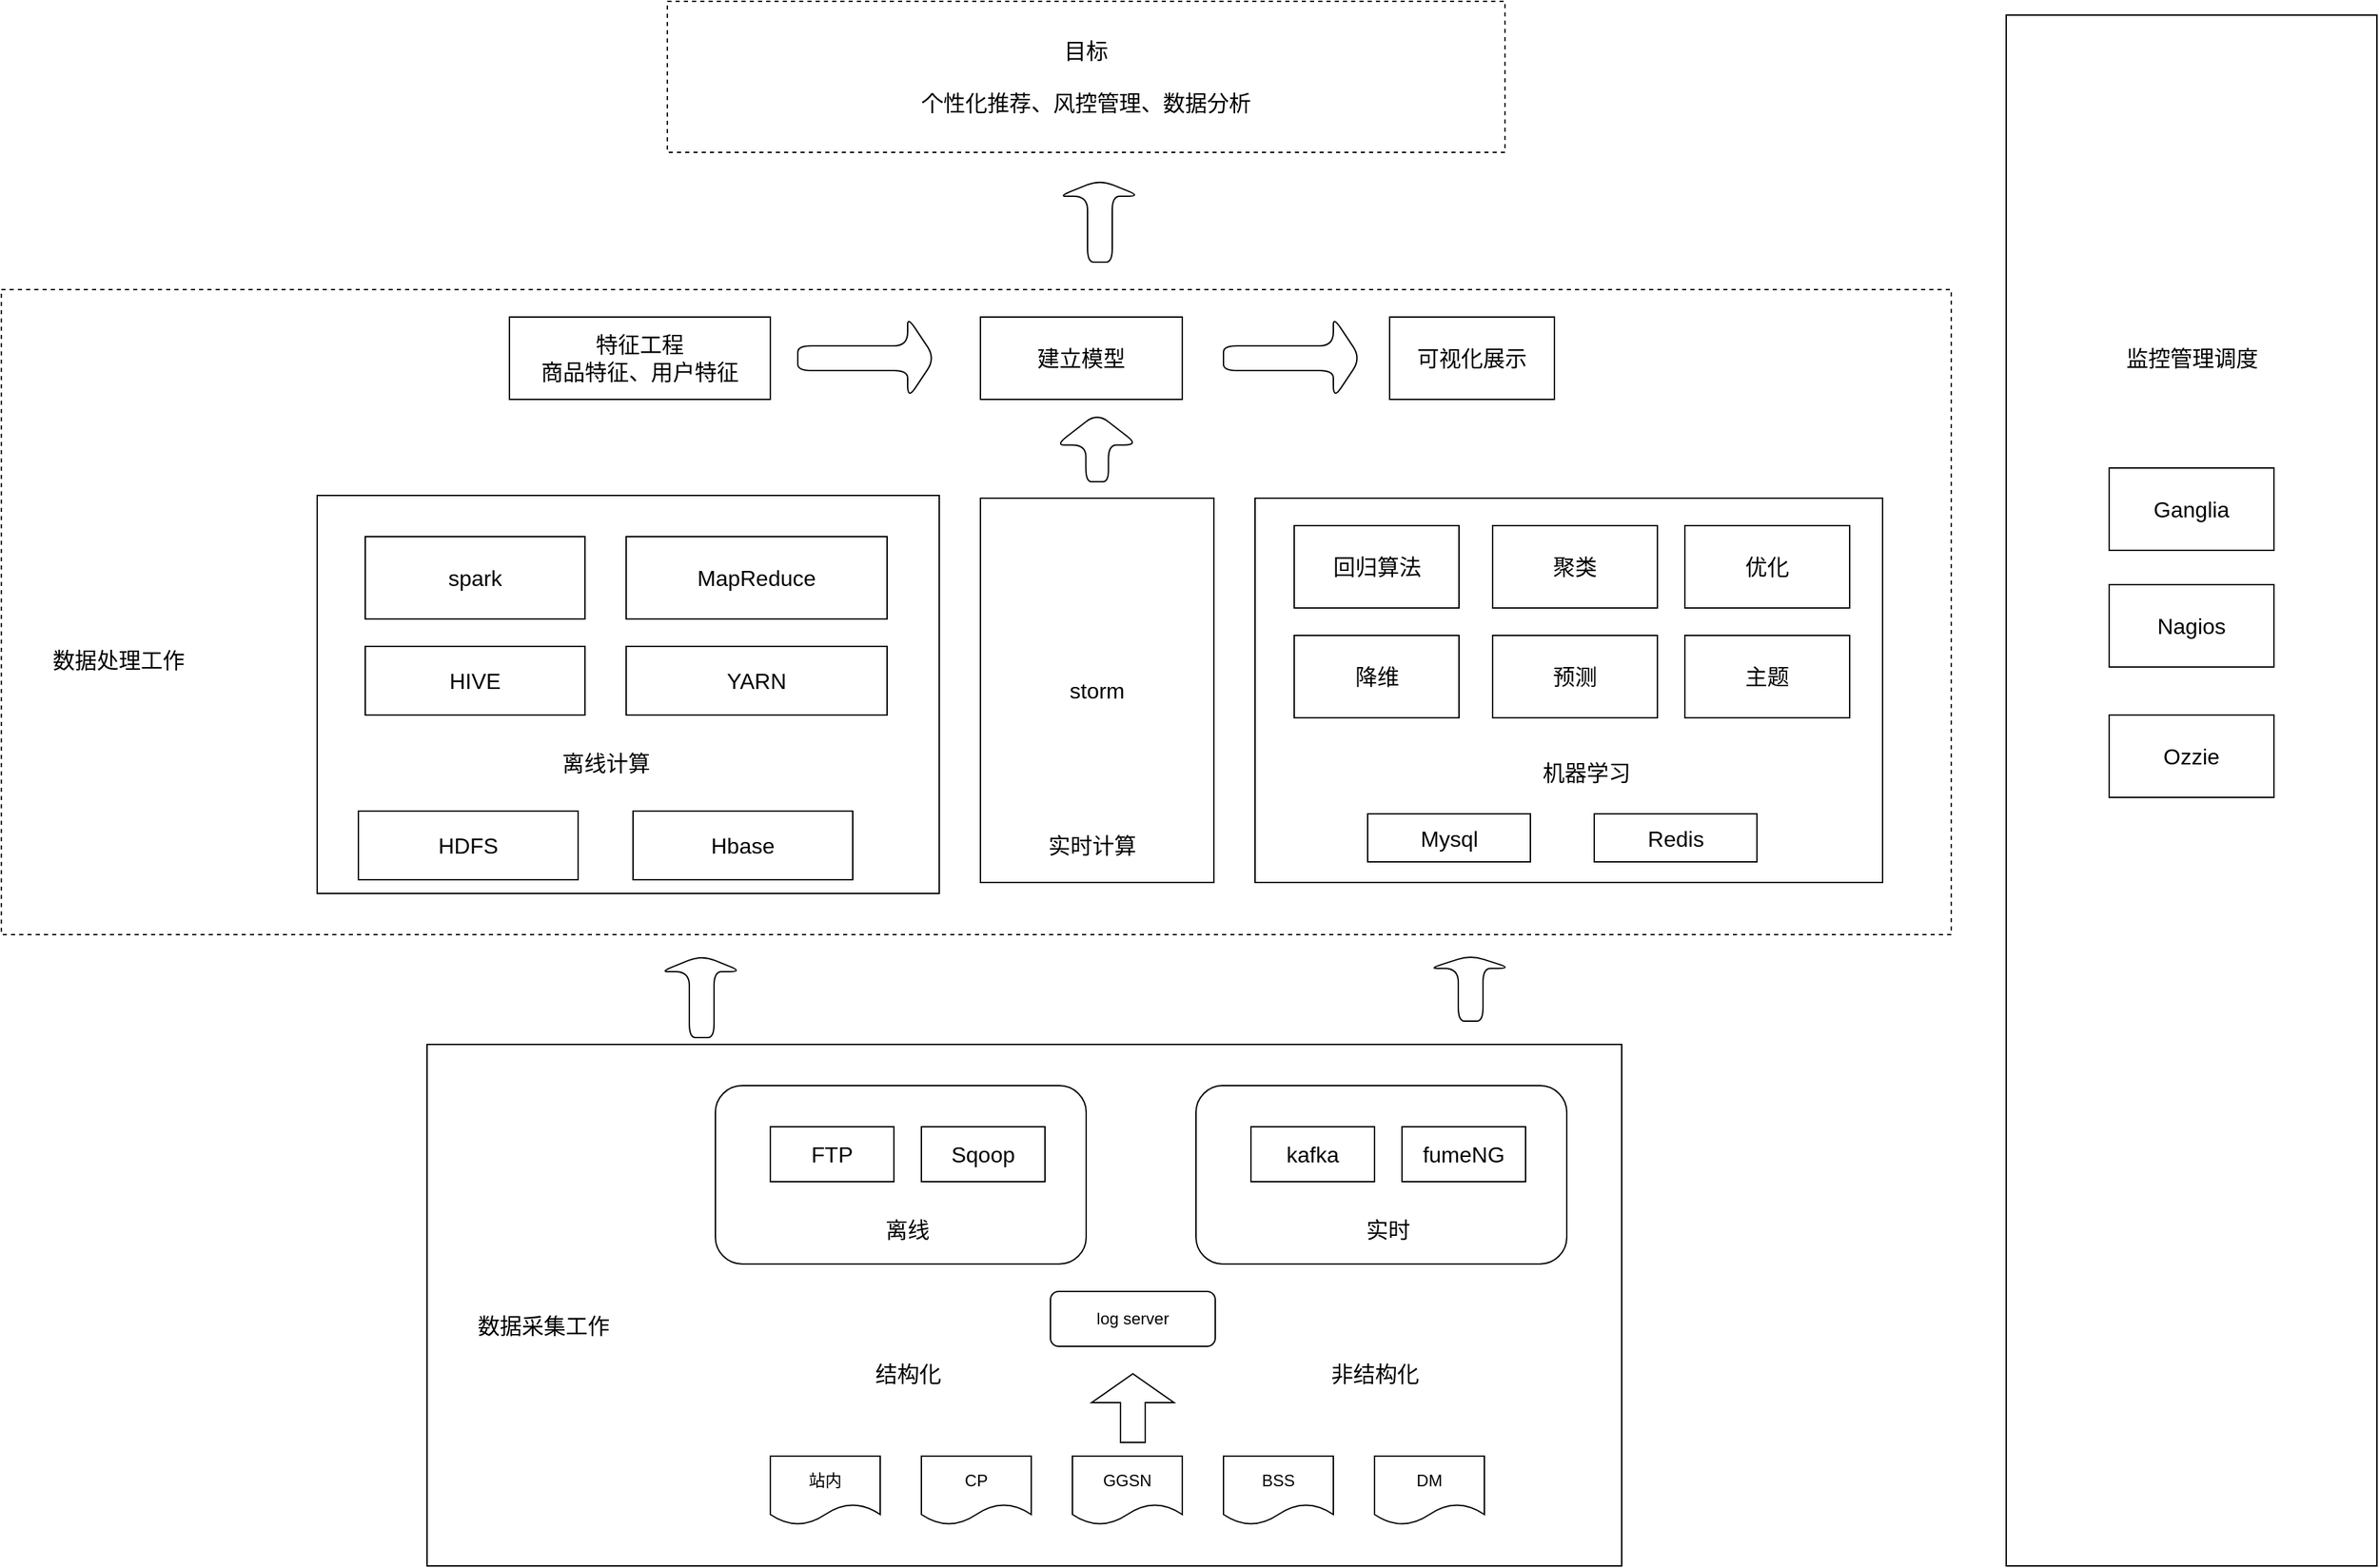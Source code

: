 <mxfile version="17.1.1" type="github">
  <diagram id="KqEYVPdsWdsclp5MRj3k" name="第 1 页">
    <mxGraphModel dx="4062" dy="2854" grid="1" gridSize="10" guides="1" tooltips="1" connect="1" arrows="1" fold="1" page="1" pageScale="1" pageWidth="827" pageHeight="1169" math="0" shadow="0">
      <root>
        <mxCell id="0" />
        <mxCell id="1" parent="0" />
        <mxCell id="GEF4EvdqMnj1jgNO7Rqi-24" value="" style="rounded=0;whiteSpace=wrap;html=1;fontSize=16;" vertex="1" parent="1">
          <mxGeometry x="-410" y="-260" width="870" height="380" as="geometry" />
        </mxCell>
        <mxCell id="GEF4EvdqMnj1jgNO7Rqi-3" value="&lt;font style=&quot;vertical-align: inherit&quot;&gt;&lt;font style=&quot;vertical-align: inherit&quot;&gt;&lt;font style=&quot;vertical-align: inherit&quot;&gt;&lt;font style=&quot;vertical-align: inherit&quot;&gt;站内&lt;/font&gt;&lt;/font&gt;&lt;/font&gt;&lt;/font&gt;" style="shape=document;whiteSpace=wrap;html=1;boundedLbl=1;" vertex="1" parent="1">
          <mxGeometry x="-160" y="40" width="80" height="50" as="geometry" />
        </mxCell>
        <mxCell id="GEF4EvdqMnj1jgNO7Rqi-4" value="&lt;font style=&quot;vertical-align: inherit&quot;&gt;&lt;font style=&quot;vertical-align: inherit&quot;&gt;&lt;font style=&quot;vertical-align: inherit&quot;&gt;&lt;font style=&quot;vertical-align: inherit&quot;&gt;&lt;font style=&quot;vertical-align: inherit&quot;&gt;&lt;font style=&quot;vertical-align: inherit&quot;&gt;CP&lt;/font&gt;&lt;/font&gt;&lt;/font&gt;&lt;/font&gt;&lt;/font&gt;&lt;/font&gt;" style="shape=document;whiteSpace=wrap;html=1;boundedLbl=1;" vertex="1" parent="1">
          <mxGeometry x="-50" y="40" width="80" height="50" as="geometry" />
        </mxCell>
        <mxCell id="GEF4EvdqMnj1jgNO7Rqi-5" value="&lt;font style=&quot;vertical-align: inherit&quot;&gt;&lt;font style=&quot;vertical-align: inherit&quot;&gt;GGSN&lt;/font&gt;&lt;/font&gt;" style="shape=document;whiteSpace=wrap;html=1;boundedLbl=1;" vertex="1" parent="1">
          <mxGeometry x="60" y="40" width="80" height="50" as="geometry" />
        </mxCell>
        <mxCell id="GEF4EvdqMnj1jgNO7Rqi-6" value="&lt;font style=&quot;vertical-align: inherit&quot;&gt;&lt;font style=&quot;vertical-align: inherit&quot;&gt;&lt;font style=&quot;vertical-align: inherit&quot;&gt;&lt;font style=&quot;vertical-align: inherit&quot;&gt;BSS&lt;/font&gt;&lt;/font&gt;&lt;/font&gt;&lt;/font&gt;" style="shape=document;whiteSpace=wrap;html=1;boundedLbl=1;" vertex="1" parent="1">
          <mxGeometry x="170" y="40" width="80" height="50" as="geometry" />
        </mxCell>
        <mxCell id="GEF4EvdqMnj1jgNO7Rqi-7" value="&lt;font style=&quot;vertical-align: inherit&quot;&gt;&lt;font style=&quot;vertical-align: inherit&quot;&gt;&lt;font style=&quot;vertical-align: inherit&quot;&gt;&lt;font style=&quot;vertical-align: inherit&quot;&gt;&lt;font style=&quot;vertical-align: inherit&quot;&gt;&lt;font style=&quot;vertical-align: inherit&quot;&gt;DM&lt;/font&gt;&lt;/font&gt;&lt;/font&gt;&lt;/font&gt;&lt;/font&gt;&lt;/font&gt;" style="shape=document;whiteSpace=wrap;html=1;boundedLbl=1;" vertex="1" parent="1">
          <mxGeometry x="280" y="40" width="80" height="50" as="geometry" />
        </mxCell>
        <mxCell id="GEF4EvdqMnj1jgNO7Rqi-8" value="log server" style="rounded=1;whiteSpace=wrap;html=1;" vertex="1" parent="1">
          <mxGeometry x="44" y="-80" width="120" height="40" as="geometry" />
        </mxCell>
        <mxCell id="GEF4EvdqMnj1jgNO7Rqi-9" value="" style="shape=singleArrow;direction=north;whiteSpace=wrap;html=1;arrowWidth=0.3;arrowSize=0.42;" vertex="1" parent="1">
          <mxGeometry x="74" y="-20" width="60" height="50" as="geometry" />
        </mxCell>
        <mxCell id="GEF4EvdqMnj1jgNO7Rqi-10" value="结构化" style="text;html=1;align=center;verticalAlign=middle;resizable=0;points=[];autosize=1;strokeColor=none;fillColor=none;fontSize=16;" vertex="1" parent="1">
          <mxGeometry x="-90" y="-30" width="60" height="20" as="geometry" />
        </mxCell>
        <mxCell id="GEF4EvdqMnj1jgNO7Rqi-11" value="非结构化" style="text;html=1;align=center;verticalAlign=middle;resizable=0;points=[];autosize=1;strokeColor=none;fillColor=none;fontSize=16;" vertex="1" parent="1">
          <mxGeometry x="240" y="-30" width="80" height="20" as="geometry" />
        </mxCell>
        <mxCell id="GEF4EvdqMnj1jgNO7Rqi-16" value="" style="group" vertex="1" connectable="0" parent="1">
          <mxGeometry x="-200" y="-230" width="270" height="130" as="geometry" />
        </mxCell>
        <mxCell id="GEF4EvdqMnj1jgNO7Rqi-15" value="" style="rounded=1;whiteSpace=wrap;html=1;fontSize=16;" vertex="1" parent="GEF4EvdqMnj1jgNO7Rqi-16">
          <mxGeometry width="270" height="130" as="geometry" />
        </mxCell>
        <mxCell id="GEF4EvdqMnj1jgNO7Rqi-12" value="FTP" style="rounded=0;whiteSpace=wrap;html=1;fontSize=16;" vertex="1" parent="GEF4EvdqMnj1jgNO7Rqi-16">
          <mxGeometry x="40" y="30" width="90" height="40" as="geometry" />
        </mxCell>
        <mxCell id="GEF4EvdqMnj1jgNO7Rqi-13" value="Sqoop" style="rounded=0;whiteSpace=wrap;html=1;fontSize=16;" vertex="1" parent="GEF4EvdqMnj1jgNO7Rqi-16">
          <mxGeometry x="150" y="30" width="90" height="40" as="geometry" />
        </mxCell>
        <mxCell id="GEF4EvdqMnj1jgNO7Rqi-14" value="离线" style="text;html=1;strokeColor=none;fillColor=none;align=center;verticalAlign=middle;whiteSpace=wrap;rounded=0;fontSize=16;" vertex="1" parent="GEF4EvdqMnj1jgNO7Rqi-16">
          <mxGeometry x="110" y="90" width="60" height="30" as="geometry" />
        </mxCell>
        <mxCell id="GEF4EvdqMnj1jgNO7Rqi-17" value="" style="group" vertex="1" connectable="0" parent="1">
          <mxGeometry x="150" y="-230" width="271" height="130" as="geometry" />
        </mxCell>
        <mxCell id="GEF4EvdqMnj1jgNO7Rqi-18" value="" style="rounded=1;whiteSpace=wrap;html=1;fontSize=16;" vertex="1" parent="GEF4EvdqMnj1jgNO7Rqi-17">
          <mxGeometry width="270" height="130" as="geometry" />
        </mxCell>
        <mxCell id="GEF4EvdqMnj1jgNO7Rqi-19" value="kafka" style="rounded=0;whiteSpace=wrap;html=1;fontSize=16;" vertex="1" parent="GEF4EvdqMnj1jgNO7Rqi-17">
          <mxGeometry x="40" y="30" width="90" height="40" as="geometry" />
        </mxCell>
        <mxCell id="GEF4EvdqMnj1jgNO7Rqi-20" value="fumeNG" style="rounded=0;whiteSpace=wrap;html=1;fontSize=16;" vertex="1" parent="GEF4EvdqMnj1jgNO7Rqi-17">
          <mxGeometry x="150" y="30" width="90" height="40" as="geometry" />
        </mxCell>
        <mxCell id="GEF4EvdqMnj1jgNO7Rqi-21" value="实时" style="text;html=1;strokeColor=none;fillColor=none;align=center;verticalAlign=middle;whiteSpace=wrap;rounded=0;fontSize=16;" vertex="1" parent="GEF4EvdqMnj1jgNO7Rqi-17">
          <mxGeometry x="110" y="90" width="60" height="30" as="geometry" />
        </mxCell>
        <mxCell id="GEF4EvdqMnj1jgNO7Rqi-25" value="数据采集工作" style="text;html=1;strokeColor=none;fillColor=none;align=center;verticalAlign=middle;whiteSpace=wrap;rounded=0;fontSize=16;" vertex="1" parent="1">
          <mxGeometry x="-390" y="-70" width="130" height="30" as="geometry" />
        </mxCell>
        <mxCell id="GEF4EvdqMnj1jgNO7Rqi-47" value="" style="shape=singleArrow;direction=north;whiteSpace=wrap;html=1;rounded=1;fontSize=16;" vertex="1" parent="1">
          <mxGeometry x="-240" y="-325" width="60" height="60" as="geometry" />
        </mxCell>
        <mxCell id="GEF4EvdqMnj1jgNO7Rqi-60" value="" style="group" vertex="1" connectable="0" parent="1">
          <mxGeometry x="-720" y="-810" width="1420" height="490" as="geometry" />
        </mxCell>
        <mxCell id="GEF4EvdqMnj1jgNO7Rqi-58" value="" style="rounded=0;whiteSpace=wrap;html=1;fontSize=16;dashed=1;" vertex="1" parent="GEF4EvdqMnj1jgNO7Rqi-60">
          <mxGeometry width="1420" height="470" as="geometry" />
        </mxCell>
        <mxCell id="GEF4EvdqMnj1jgNO7Rqi-48" value="" style="group" vertex="1" connectable="0" parent="GEF4EvdqMnj1jgNO7Rqi-60">
          <mxGeometry x="230" y="150" width="453" height="290" as="geometry" />
        </mxCell>
        <mxCell id="GEF4EvdqMnj1jgNO7Rqi-26" value="" style="rounded=0;whiteSpace=wrap;html=1;fontSize=16;" vertex="1" parent="GEF4EvdqMnj1jgNO7Rqi-48">
          <mxGeometry width="453" height="290" as="geometry" />
        </mxCell>
        <mxCell id="GEF4EvdqMnj1jgNO7Rqi-31" value="离线计算" style="text;html=1;align=center;verticalAlign=middle;resizable=0;points=[];autosize=1;strokeColor=none;fillColor=none;fontSize=16;" vertex="1" parent="GEF4EvdqMnj1jgNO7Rqi-48">
          <mxGeometry x="170" y="185" width="80" height="20" as="geometry" />
        </mxCell>
        <mxCell id="GEF4EvdqMnj1jgNO7Rqi-32" value="HDFS" style="rounded=0;whiteSpace=wrap;html=1;fontSize=16;" vertex="1" parent="GEF4EvdqMnj1jgNO7Rqi-48">
          <mxGeometry x="30" y="230" width="160" height="50" as="geometry" />
        </mxCell>
        <mxCell id="GEF4EvdqMnj1jgNO7Rqi-33" value="spark" style="rounded=0;whiteSpace=wrap;html=1;fontSize=16;" vertex="1" parent="GEF4EvdqMnj1jgNO7Rqi-48">
          <mxGeometry x="35" y="30" width="160" height="60" as="geometry" />
        </mxCell>
        <mxCell id="GEF4EvdqMnj1jgNO7Rqi-34" value="&lt;div&gt;MapReduce&lt;/div&gt;" style="rounded=0;whiteSpace=wrap;html=1;fontSize=16;" vertex="1" parent="GEF4EvdqMnj1jgNO7Rqi-48">
          <mxGeometry x="225" y="30" width="190" height="60" as="geometry" />
        </mxCell>
        <mxCell id="GEF4EvdqMnj1jgNO7Rqi-35" value="&lt;div&gt;YARN&lt;/div&gt;" style="rounded=0;whiteSpace=wrap;html=1;fontSize=16;" vertex="1" parent="GEF4EvdqMnj1jgNO7Rqi-48">
          <mxGeometry x="225" y="110" width="190" height="50" as="geometry" />
        </mxCell>
        <mxCell id="GEF4EvdqMnj1jgNO7Rqi-43" value="HIVE" style="rounded=0;whiteSpace=wrap;html=1;fontSize=16;" vertex="1" parent="GEF4EvdqMnj1jgNO7Rqi-48">
          <mxGeometry x="35" y="110" width="160" height="50" as="geometry" />
        </mxCell>
        <mxCell id="GEF4EvdqMnj1jgNO7Rqi-44" value="Hbase" style="rounded=0;whiteSpace=wrap;html=1;fontSize=16;" vertex="1" parent="GEF4EvdqMnj1jgNO7Rqi-48">
          <mxGeometry x="230" y="230" width="160" height="50" as="geometry" />
        </mxCell>
        <mxCell id="GEF4EvdqMnj1jgNO7Rqi-49" value="" style="group" vertex="1" connectable="0" parent="GEF4EvdqMnj1jgNO7Rqi-60">
          <mxGeometry x="913" y="152" width="457" height="338" as="geometry" />
        </mxCell>
        <mxCell id="GEF4EvdqMnj1jgNO7Rqi-28" value="" style="rounded=0;whiteSpace=wrap;html=1;fontSize=16;" vertex="1" parent="GEF4EvdqMnj1jgNO7Rqi-49">
          <mxGeometry width="457" height="280" as="geometry" />
        </mxCell>
        <mxCell id="GEF4EvdqMnj1jgNO7Rqi-30" value="机器学习" style="text;html=1;align=center;verticalAlign=middle;resizable=0;points=[];autosize=1;strokeColor=none;fillColor=none;fontSize=16;" vertex="1" parent="GEF4EvdqMnj1jgNO7Rqi-49">
          <mxGeometry x="201" y="190" width="80" height="20" as="geometry" />
        </mxCell>
        <mxCell id="GEF4EvdqMnj1jgNO7Rqi-36" value="回归算法" style="rounded=0;whiteSpace=wrap;html=1;fontSize=16;" vertex="1" parent="GEF4EvdqMnj1jgNO7Rqi-49">
          <mxGeometry x="28.5" y="20" width="120" height="60" as="geometry" />
        </mxCell>
        <mxCell id="GEF4EvdqMnj1jgNO7Rqi-37" value="聚类" style="rounded=0;whiteSpace=wrap;html=1;fontSize=16;" vertex="1" parent="GEF4EvdqMnj1jgNO7Rqi-49">
          <mxGeometry x="173" y="20" width="120" height="60" as="geometry" />
        </mxCell>
        <mxCell id="GEF4EvdqMnj1jgNO7Rqi-38" value="降维" style="rounded=0;whiteSpace=wrap;html=1;fontSize=16;" vertex="1" parent="GEF4EvdqMnj1jgNO7Rqi-49">
          <mxGeometry x="28.5" y="100" width="120" height="60" as="geometry" />
        </mxCell>
        <mxCell id="GEF4EvdqMnj1jgNO7Rqi-39" value="预测" style="rounded=0;whiteSpace=wrap;html=1;fontSize=16;" vertex="1" parent="GEF4EvdqMnj1jgNO7Rqi-49">
          <mxGeometry x="173" y="100" width="120" height="60" as="geometry" />
        </mxCell>
        <mxCell id="GEF4EvdqMnj1jgNO7Rqi-40" value="优化" style="rounded=0;whiteSpace=wrap;html=1;fontSize=16;" vertex="1" parent="GEF4EvdqMnj1jgNO7Rqi-49">
          <mxGeometry x="313" y="20" width="120" height="60" as="geometry" />
        </mxCell>
        <mxCell id="GEF4EvdqMnj1jgNO7Rqi-41" value="主题" style="rounded=0;whiteSpace=wrap;html=1;fontSize=16;" vertex="1" parent="GEF4EvdqMnj1jgNO7Rqi-49">
          <mxGeometry x="313" y="100" width="120" height="60" as="geometry" />
        </mxCell>
        <mxCell id="GEF4EvdqMnj1jgNO7Rqi-45" value="Mysql" style="rounded=0;whiteSpace=wrap;html=1;fontSize=16;" vertex="1" parent="GEF4EvdqMnj1jgNO7Rqi-49">
          <mxGeometry x="82" y="230" width="118.5" height="35" as="geometry" />
        </mxCell>
        <mxCell id="GEF4EvdqMnj1jgNO7Rqi-46" value="Redis" style="rounded=0;whiteSpace=wrap;html=1;fontSize=16;" vertex="1" parent="GEF4EvdqMnj1jgNO7Rqi-49">
          <mxGeometry x="247" y="230" width="118.5" height="35" as="geometry" />
        </mxCell>
        <mxCell id="GEF4EvdqMnj1jgNO7Rqi-51" value="" style="group" vertex="1" connectable="0" parent="GEF4EvdqMnj1jgNO7Rqi-60">
          <mxGeometry x="713" y="152" width="170" height="280" as="geometry" />
        </mxCell>
        <mxCell id="GEF4EvdqMnj1jgNO7Rqi-27" value="storm" style="rounded=0;whiteSpace=wrap;html=1;fontSize=16;" vertex="1" parent="GEF4EvdqMnj1jgNO7Rqi-51">
          <mxGeometry width="170" height="280" as="geometry" />
        </mxCell>
        <mxCell id="GEF4EvdqMnj1jgNO7Rqi-29" value="实时计算" style="text;html=1;align=center;verticalAlign=middle;resizable=0;points=[];autosize=1;strokeColor=none;fillColor=none;fontSize=16;" vertex="1" parent="GEF4EvdqMnj1jgNO7Rqi-51">
          <mxGeometry x="41" y="243" width="80" height="20" as="geometry" />
        </mxCell>
        <mxCell id="GEF4EvdqMnj1jgNO7Rqi-52" value="建立模型" style="rounded=0;whiteSpace=wrap;html=1;fontSize=16;" vertex="1" parent="GEF4EvdqMnj1jgNO7Rqi-60">
          <mxGeometry x="713" y="20" width="147" height="60" as="geometry" />
        </mxCell>
        <mxCell id="GEF4EvdqMnj1jgNO7Rqi-53" value="特征工程&lt;br&gt;商品特征、用户特征" style="rounded=0;whiteSpace=wrap;html=1;fontSize=16;" vertex="1" parent="GEF4EvdqMnj1jgNO7Rqi-60">
          <mxGeometry x="370" y="20" width="190" height="60" as="geometry" />
        </mxCell>
        <mxCell id="GEF4EvdqMnj1jgNO7Rqi-54" value="可视化展示" style="rounded=0;whiteSpace=wrap;html=1;fontSize=16;" vertex="1" parent="GEF4EvdqMnj1jgNO7Rqi-60">
          <mxGeometry x="1011" y="20" width="120" height="60" as="geometry" />
        </mxCell>
        <mxCell id="GEF4EvdqMnj1jgNO7Rqi-56" value="" style="shape=singleArrow;whiteSpace=wrap;html=1;rounded=1;fontSize=16;" vertex="1" parent="GEF4EvdqMnj1jgNO7Rqi-60">
          <mxGeometry x="580" y="20" width="100" height="60" as="geometry" />
        </mxCell>
        <mxCell id="GEF4EvdqMnj1jgNO7Rqi-57" value="" style="shape=singleArrow;whiteSpace=wrap;html=1;rounded=1;fontSize=16;" vertex="1" parent="GEF4EvdqMnj1jgNO7Rqi-60">
          <mxGeometry x="890" y="20" width="100" height="60" as="geometry" />
        </mxCell>
        <mxCell id="GEF4EvdqMnj1jgNO7Rqi-59" value="数据处理工作" style="text;html=1;align=center;verticalAlign=middle;resizable=0;points=[];autosize=1;strokeColor=none;fillColor=none;fontSize=16;" vertex="1" parent="GEF4EvdqMnj1jgNO7Rqi-60">
          <mxGeometry x="30" y="260" width="110" height="20" as="geometry" />
        </mxCell>
        <mxCell id="GEF4EvdqMnj1jgNO7Rqi-66" value="" style="shape=singleArrow;direction=north;whiteSpace=wrap;html=1;rounded=1;fontSize=16;arrowWidth=0.274;arrowSize=0.465;" vertex="1" parent="GEF4EvdqMnj1jgNO7Rqi-60">
          <mxGeometry x="768" y="90" width="60" height="50" as="geometry" />
        </mxCell>
        <mxCell id="GEF4EvdqMnj1jgNO7Rqi-61" value="" style="shape=singleArrow;direction=north;whiteSpace=wrap;html=1;rounded=1;fontSize=16;" vertex="1" parent="1">
          <mxGeometry x="320" y="-325" width="60" height="48" as="geometry" />
        </mxCell>
        <mxCell id="GEF4EvdqMnj1jgNO7Rqi-62" value="目标&lt;br&gt;&lt;br&gt;个性化推荐、风控管理、数据分析" style="rounded=0;whiteSpace=wrap;html=1;dashed=1;fontSize=16;" vertex="1" parent="1">
          <mxGeometry x="-235" y="-1020" width="610" height="110" as="geometry" />
        </mxCell>
        <mxCell id="GEF4EvdqMnj1jgNO7Rqi-63" value="" style="shape=singleArrow;direction=north;whiteSpace=wrap;html=1;rounded=1;fontSize=16;" vertex="1" parent="1">
          <mxGeometry x="50" y="-890" width="60" height="60" as="geometry" />
        </mxCell>
        <mxCell id="GEF4EvdqMnj1jgNO7Rqi-71" value="" style="group" vertex="1" connectable="0" parent="1">
          <mxGeometry x="740" y="-1010" width="270" height="1130" as="geometry" />
        </mxCell>
        <mxCell id="GEF4EvdqMnj1jgNO7Rqi-64" value="" style="rounded=0;whiteSpace=wrap;html=1;fontSize=16;" vertex="1" parent="GEF4EvdqMnj1jgNO7Rqi-71">
          <mxGeometry width="270" height="1130" as="geometry" />
        </mxCell>
        <mxCell id="GEF4EvdqMnj1jgNO7Rqi-67" value="监控管理调度" style="text;html=1;align=center;verticalAlign=middle;resizable=0;points=[];autosize=1;strokeColor=none;fillColor=none;fontSize=16;" vertex="1" parent="GEF4EvdqMnj1jgNO7Rqi-71">
          <mxGeometry x="80" y="240" width="110" height="20" as="geometry" />
        </mxCell>
        <mxCell id="GEF4EvdqMnj1jgNO7Rqi-68" value="Ganglia" style="rounded=0;whiteSpace=wrap;html=1;fontSize=16;" vertex="1" parent="GEF4EvdqMnj1jgNO7Rqi-71">
          <mxGeometry x="75" y="330" width="120" height="60" as="geometry" />
        </mxCell>
        <mxCell id="GEF4EvdqMnj1jgNO7Rqi-69" value="Nagios" style="rounded=0;whiteSpace=wrap;html=1;fontSize=16;" vertex="1" parent="GEF4EvdqMnj1jgNO7Rqi-71">
          <mxGeometry x="75" y="415" width="120" height="60" as="geometry" />
        </mxCell>
        <mxCell id="GEF4EvdqMnj1jgNO7Rqi-70" value="Ozzie" style="rounded=0;whiteSpace=wrap;html=1;fontSize=16;" vertex="1" parent="GEF4EvdqMnj1jgNO7Rqi-71">
          <mxGeometry x="75" y="510" width="120" height="60" as="geometry" />
        </mxCell>
      </root>
    </mxGraphModel>
  </diagram>
</mxfile>
